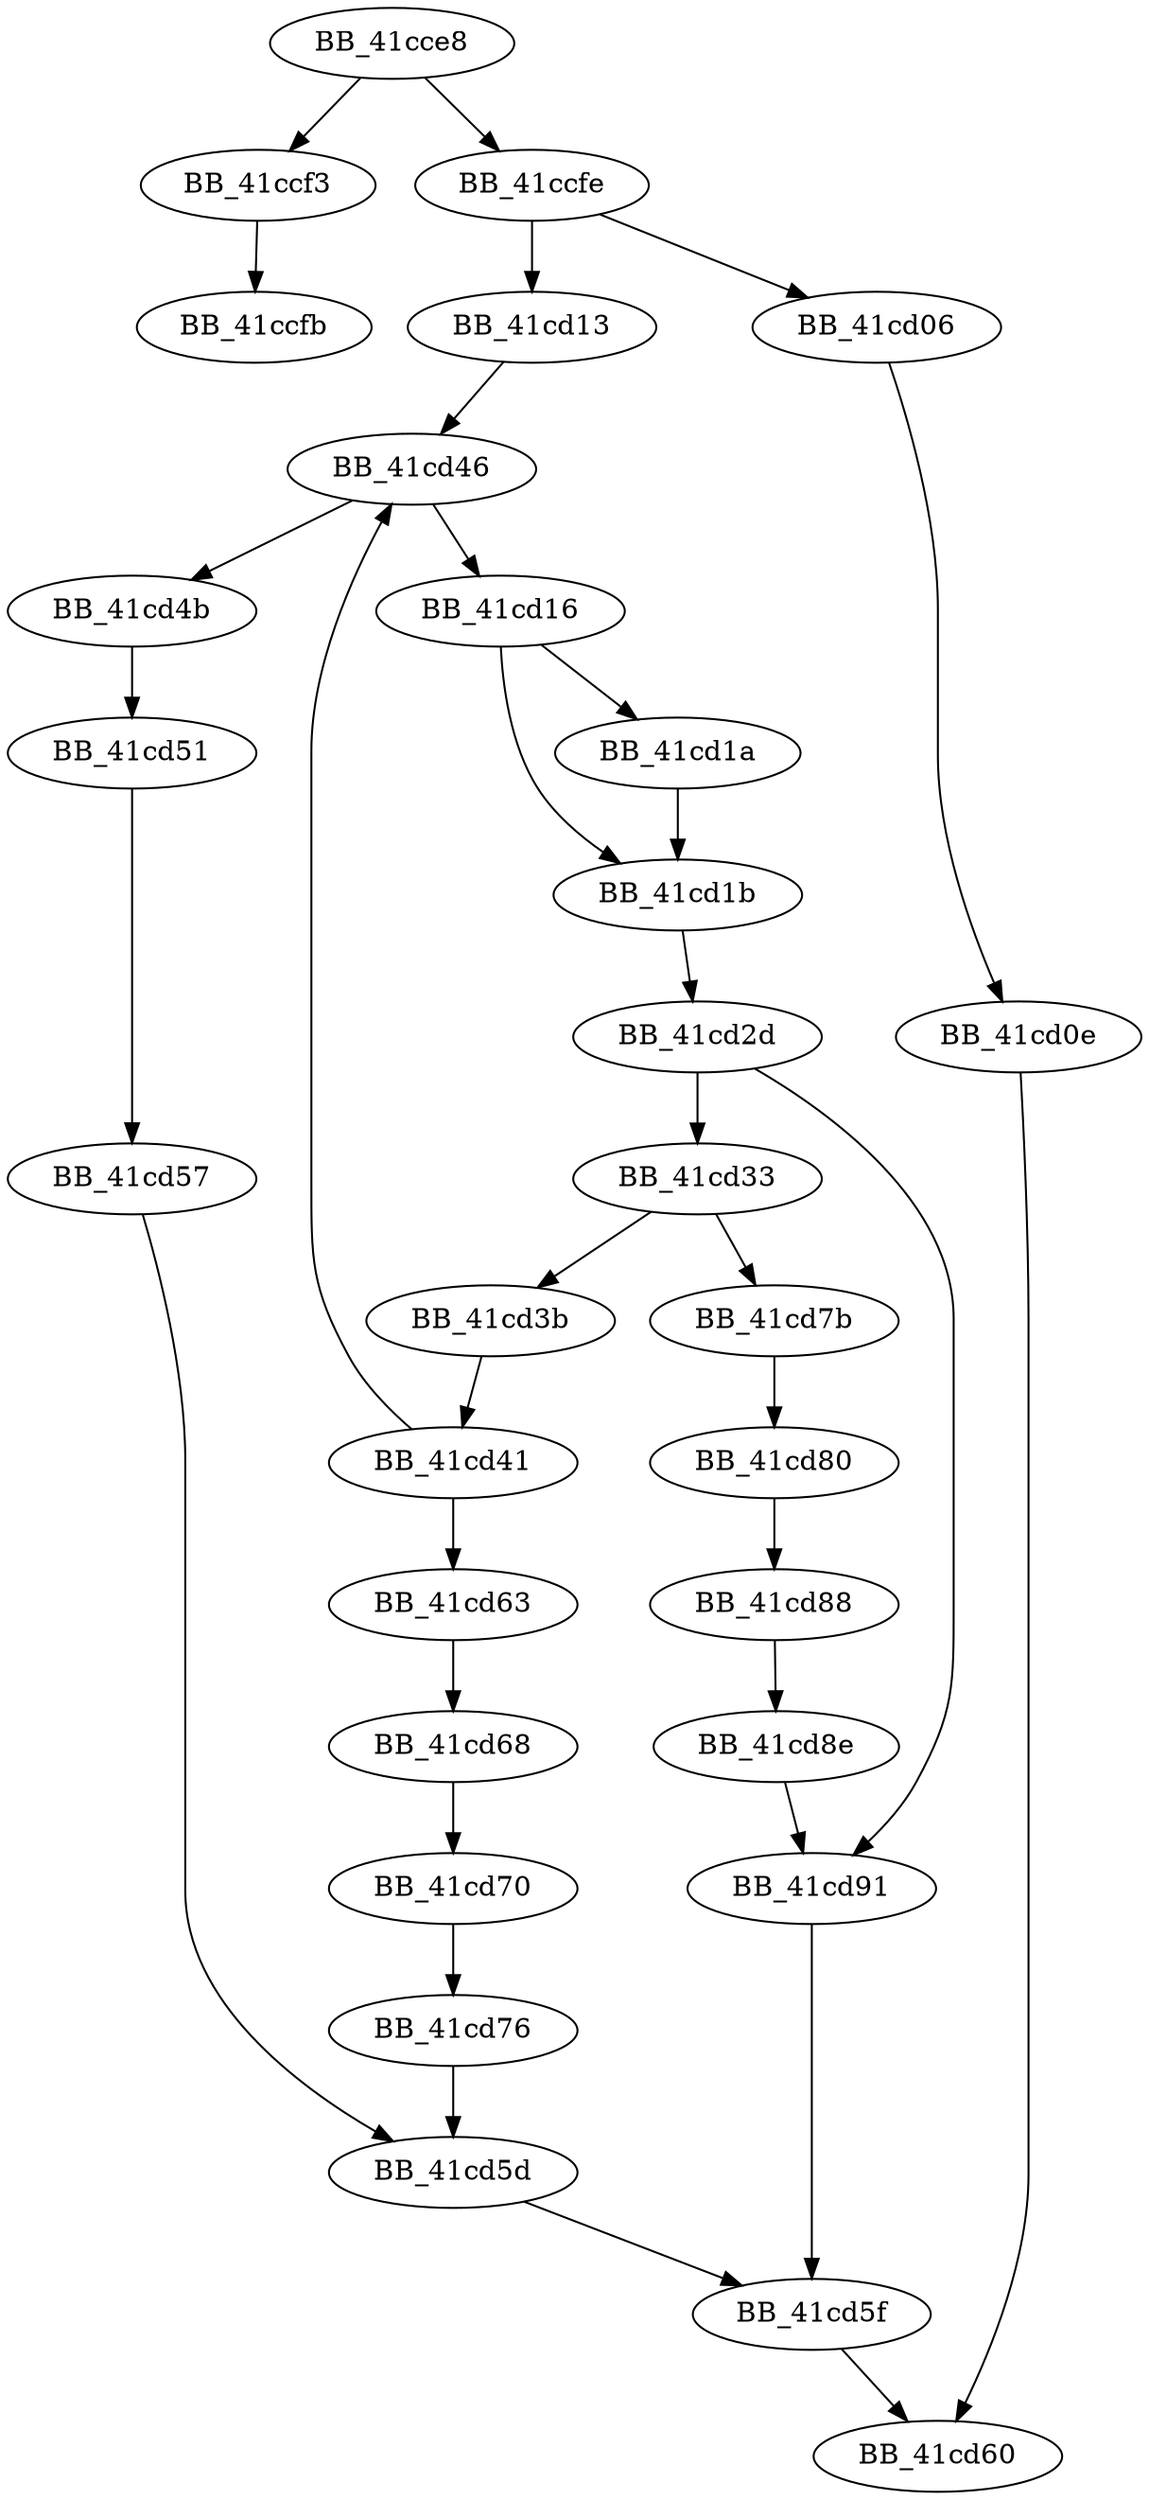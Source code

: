 DiGraph _realloc{
BB_41cce8->BB_41ccf3
BB_41cce8->BB_41ccfe
BB_41ccf3->BB_41ccfb
BB_41ccfe->BB_41cd06
BB_41ccfe->BB_41cd13
BB_41cd06->BB_41cd0e
BB_41cd0e->BB_41cd60
BB_41cd13->BB_41cd46
BB_41cd16->BB_41cd1a
BB_41cd16->BB_41cd1b
BB_41cd1a->BB_41cd1b
BB_41cd1b->BB_41cd2d
BB_41cd2d->BB_41cd33
BB_41cd2d->BB_41cd91
BB_41cd33->BB_41cd3b
BB_41cd33->BB_41cd7b
BB_41cd3b->BB_41cd41
BB_41cd41->BB_41cd46
BB_41cd41->BB_41cd63
BB_41cd46->BB_41cd16
BB_41cd46->BB_41cd4b
BB_41cd4b->BB_41cd51
BB_41cd51->BB_41cd57
BB_41cd57->BB_41cd5d
BB_41cd5d->BB_41cd5f
BB_41cd5f->BB_41cd60
BB_41cd63->BB_41cd68
BB_41cd68->BB_41cd70
BB_41cd70->BB_41cd76
BB_41cd76->BB_41cd5d
BB_41cd7b->BB_41cd80
BB_41cd80->BB_41cd88
BB_41cd88->BB_41cd8e
BB_41cd8e->BB_41cd91
BB_41cd91->BB_41cd5f
}
